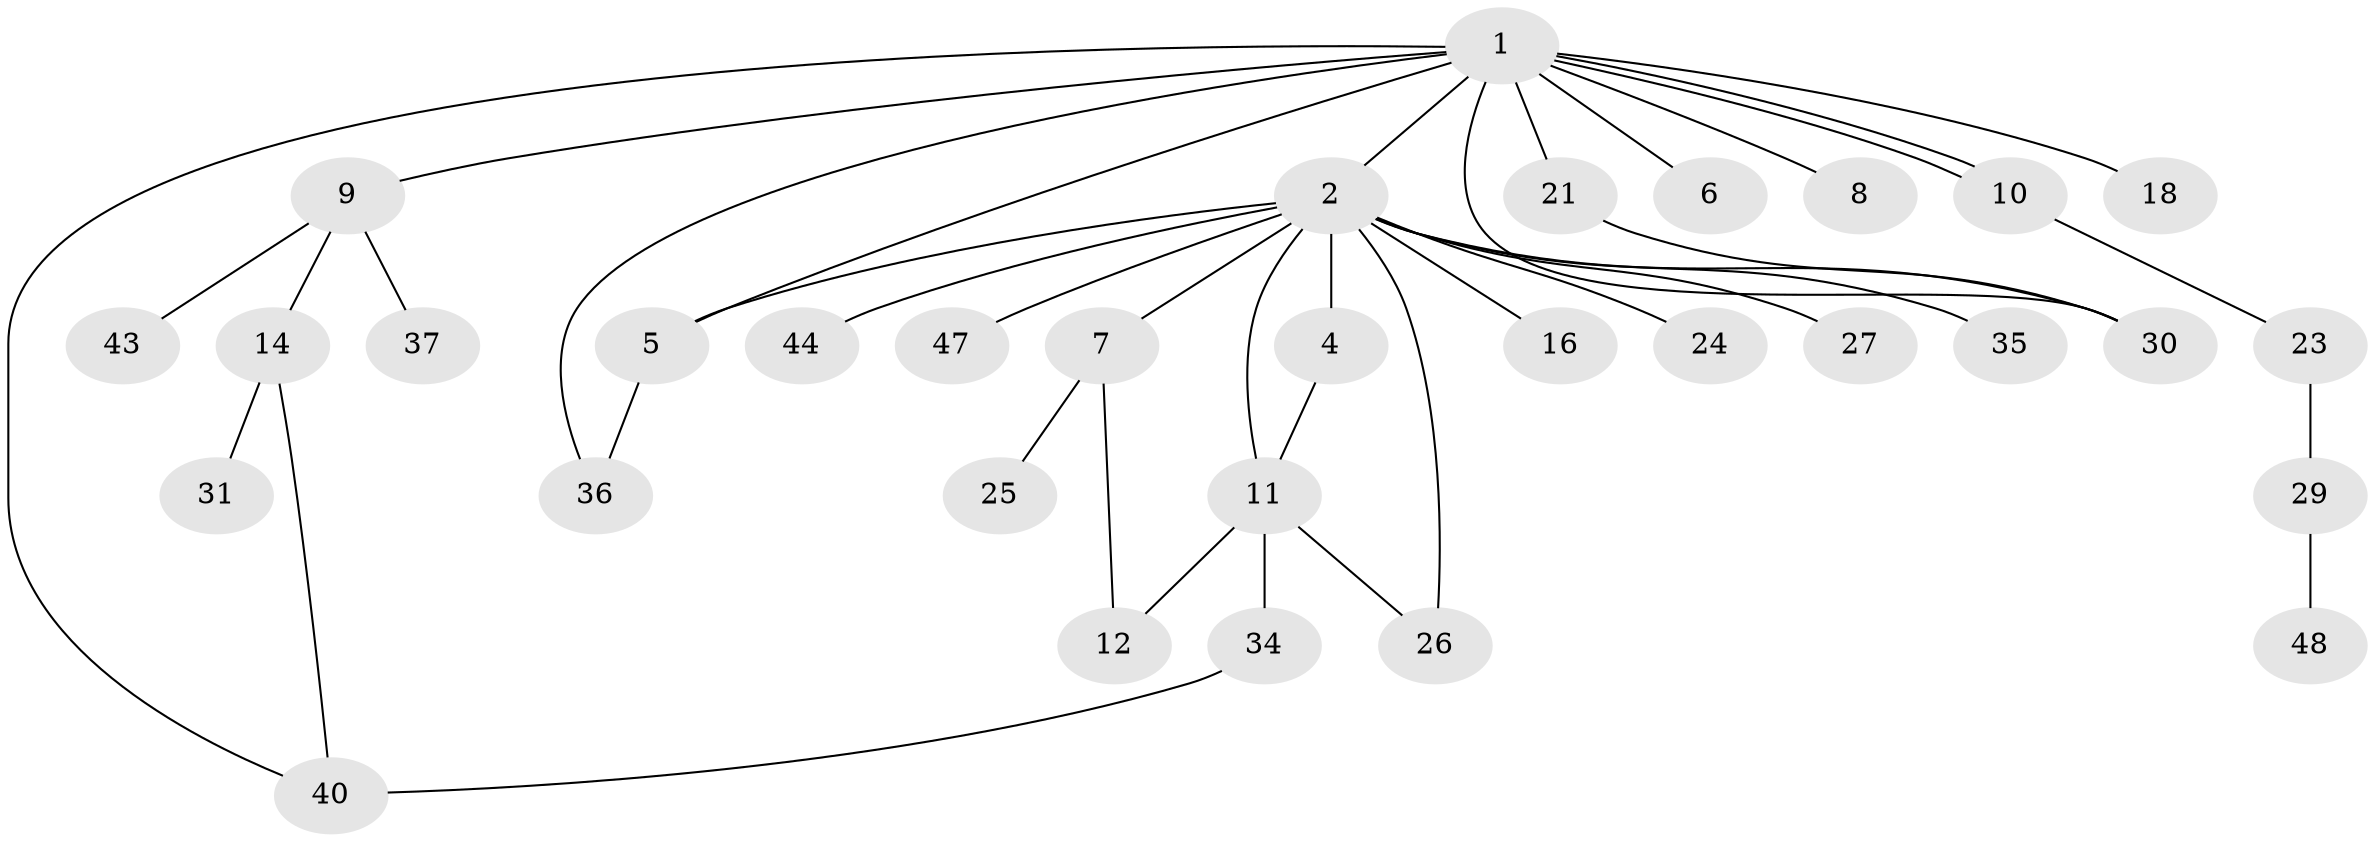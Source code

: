 // Generated by graph-tools (version 1.1) at 2025/23/03/03/25 07:23:52]
// undirected, 32 vertices, 41 edges
graph export_dot {
graph [start="1"]
  node [color=gray90,style=filled];
  1 [super="+3"];
  2 [super="+17"];
  4 [super="+38"];
  5 [super="+32"];
  6 [super="+20"];
  7 [super="+22"];
  8 [super="+13"];
  9 [super="+39"];
  10 [super="+15"];
  11 [super="+28"];
  12;
  14 [super="+19"];
  16 [super="+50"];
  18;
  21 [super="+33"];
  23;
  24;
  25;
  26;
  27;
  29 [super="+42"];
  30;
  31;
  34 [super="+41"];
  35;
  36 [super="+49"];
  37;
  40 [super="+45"];
  43 [super="+46"];
  44;
  47;
  48;
  1 -- 2;
  1 -- 6;
  1 -- 8;
  1 -- 9;
  1 -- 10;
  1 -- 10;
  1 -- 18;
  1 -- 21;
  1 -- 30;
  1 -- 40;
  1 -- 36;
  1 -- 5;
  2 -- 4;
  2 -- 5;
  2 -- 7;
  2 -- 11;
  2 -- 16;
  2 -- 24;
  2 -- 26;
  2 -- 27;
  2 -- 30;
  2 -- 35;
  2 -- 47;
  2 -- 44;
  4 -- 11;
  5 -- 36;
  7 -- 12;
  7 -- 25;
  9 -- 14;
  9 -- 37;
  9 -- 43;
  10 -- 23;
  11 -- 12;
  11 -- 26;
  11 -- 34;
  14 -- 31;
  14 -- 40;
  21 -- 30;
  23 -- 29;
  29 -- 48;
  34 -- 40;
}
